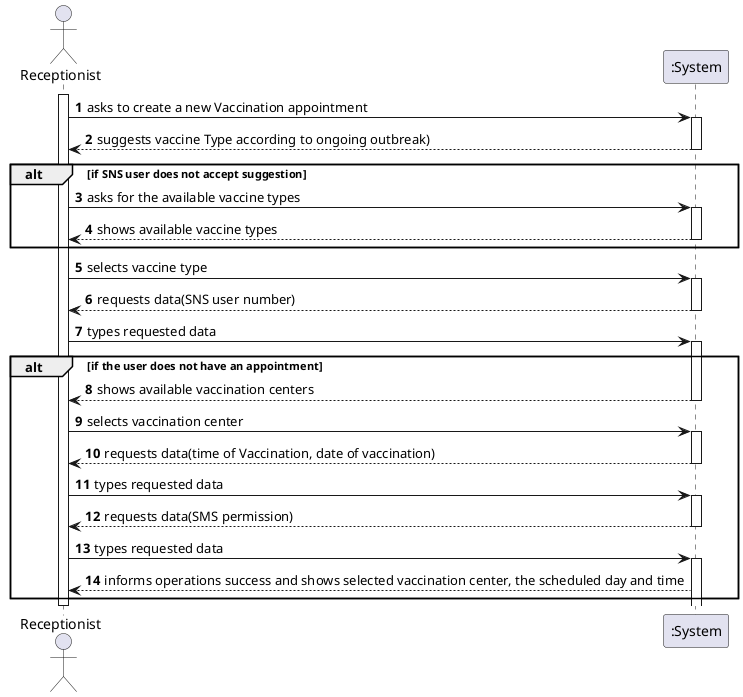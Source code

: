 @startuml
autonumber
actor "Receptionist" as RP

activate RP
RP -> ":System" : asks to create a new Vaccination appointment
activate ":System"
":System" --> RP : suggests vaccine Type according to ongoing outbreak)
deactivate ":System"
alt if SNS user does not accept suggestion
RP -> ":System":asks for the available vaccine types
activate ":System"
":System"--> RP: shows available vaccine types
deactivate ":System"
end
RP -> ":System" : selects vaccine type
activate ":System"
":System"--> RP : requests data(SNS user number)
deactivate ":System"

RP -> ":System": types requested data
activate ":System"


alt if the user does not have an appointment

":System"--> RP : shows available vaccination centers

deactivate ":System"
RP -> ":System":selects vaccination center
activate ":System"
":System"--> RP : requests data(time of Vaccination, date of vaccination)
deactivate ":System"
RP -> ":System":types requested data
activate ":System"
":System" --> RP : requests data(SMS permission)
deactivate ":System"
RP -> ":System":types requested data
activate ":System"
":System"--> RP : informs operations success and shows selected vaccination center, the scheduled day and time
end
deactivate RP

@enduml
